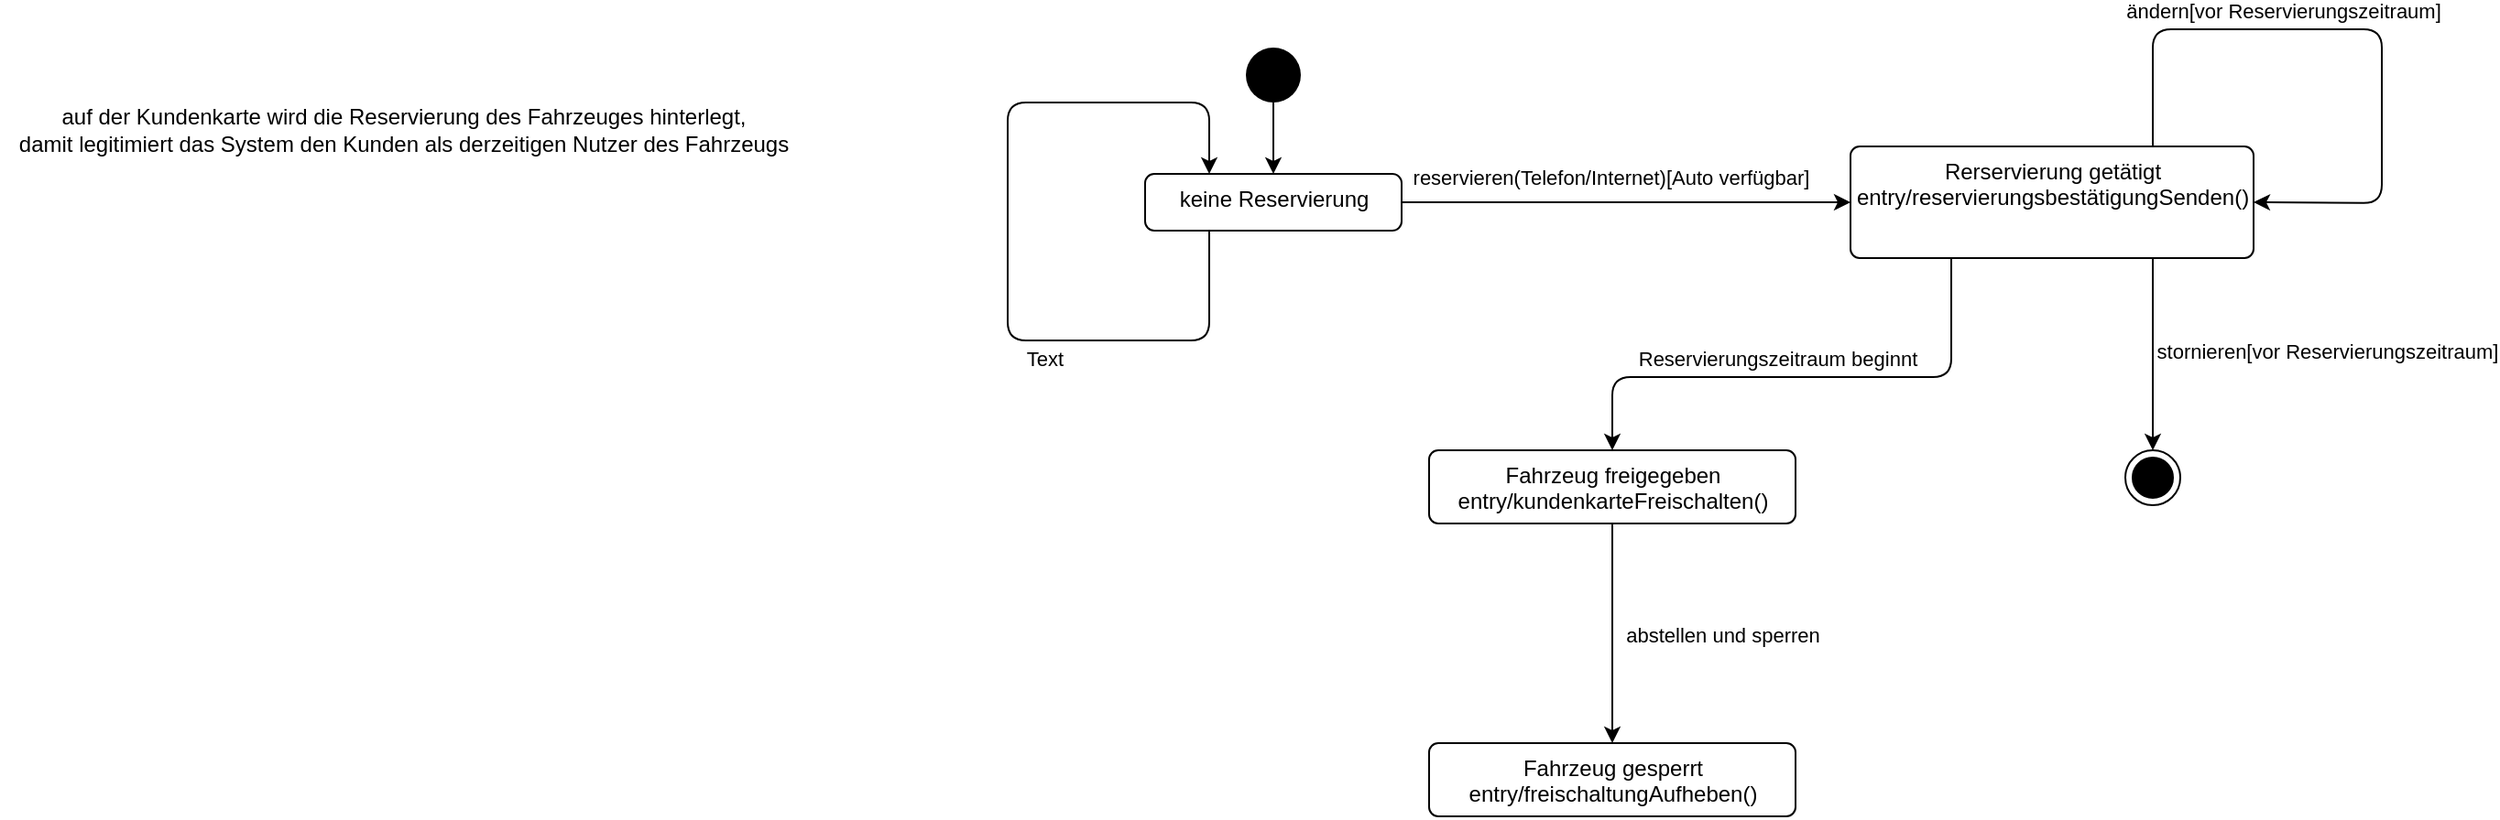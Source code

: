 <mxfile>
    <diagram id="lRWaKhgl6cZIqivEN_aD" name="Page-1">
        <mxGraphModel dx="1878" dy="778" grid="1" gridSize="10" guides="1" tooltips="1" connect="1" arrows="1" fold="1" page="1" pageScale="1" pageWidth="850" pageHeight="1100" math="0" shadow="0">
            <root>
                <mxCell id="0"/>
                <mxCell id="1" parent="0"/>
                <mxCell id="4" style="edgeStyle=none;html=1;exitX=0.5;exitY=1;exitDx=0;exitDy=0;entryX=0.5;entryY=0;entryDx=0;entryDy=0;" edge="1" parent="1" source="2" target="3">
                    <mxGeometry relative="1" as="geometry"/>
                </mxCell>
                <mxCell id="2" value="" style="ellipse;fillColor=#000000;strokeColor=none;" vertex="1" parent="1">
                    <mxGeometry x="70" y="50" width="30" height="30" as="geometry"/>
                </mxCell>
                <mxCell id="6" style="edgeStyle=none;html=1;exitX=1;exitY=0.5;exitDx=0;exitDy=0;entryX=0;entryY=0.5;entryDx=0;entryDy=0;" edge="1" parent="1" source="3" target="5">
                    <mxGeometry relative="1" as="geometry"/>
                </mxCell>
                <mxCell id="7" value="reservieren(Telefon/Internet)[Auto verfügbar]" style="edgeLabel;html=1;align=center;verticalAlign=middle;resizable=0;points=[];" vertex="1" connectable="0" parent="6">
                    <mxGeometry x="-0.477" y="1" relative="1" as="geometry">
                        <mxPoint x="50" y="-13" as="offset"/>
                    </mxGeometry>
                </mxCell>
                <mxCell id="18" style="edgeStyle=none;html=1;exitX=0.25;exitY=1;exitDx=0;exitDy=0;entryX=0.25;entryY=0;entryDx=0;entryDy=0;" edge="1" parent="1" source="3" target="3">
                    <mxGeometry relative="1" as="geometry">
                        <mxPoint x="70" y="90" as="targetPoint"/>
                        <Array as="points">
                            <mxPoint x="50" y="210"/>
                            <mxPoint x="-60" y="210"/>
                            <mxPoint x="-60" y="80"/>
                            <mxPoint x="50" y="80"/>
                        </Array>
                    </mxGeometry>
                </mxCell>
                <mxCell id="19" value="Text" style="edgeLabel;html=1;align=center;verticalAlign=middle;resizable=0;points=[];" vertex="1" connectable="0" parent="18">
                    <mxGeometry x="-0.385" relative="1" as="geometry">
                        <mxPoint x="-12" y="10" as="offset"/>
                    </mxGeometry>
                </mxCell>
                <mxCell id="3" value="keine Reservierung" style="html=1;align=center;verticalAlign=top;rounded=1;absoluteArcSize=1;arcSize=10;dashed=0;" vertex="1" parent="1">
                    <mxGeometry x="15" y="119" width="140" height="31" as="geometry"/>
                </mxCell>
                <mxCell id="8" style="edgeStyle=none;html=1;exitX=0.75;exitY=0;exitDx=0;exitDy=0;entryX=1;entryY=0.5;entryDx=0;entryDy=0;" edge="1" parent="1" source="5" target="5">
                    <mxGeometry relative="1" as="geometry">
                        <mxPoint x="650" y="80" as="targetPoint"/>
                        <Array as="points">
                            <mxPoint x="565" y="40"/>
                            <mxPoint x="690" y="40"/>
                            <mxPoint x="690" y="135"/>
                        </Array>
                    </mxGeometry>
                </mxCell>
                <mxCell id="9" value="ändern[vor Reservierungszeitraum]" style="edgeLabel;html=1;align=center;verticalAlign=middle;resizable=0;points=[];" vertex="1" connectable="0" parent="8">
                    <mxGeometry x="-0.454" y="1" relative="1" as="geometry">
                        <mxPoint x="38" y="-9" as="offset"/>
                    </mxGeometry>
                </mxCell>
                <mxCell id="11" style="edgeStyle=none;html=1;exitX=0.75;exitY=1;exitDx=0;exitDy=0;entryX=0.5;entryY=0;entryDx=0;entryDy=0;" edge="1" parent="1" source="5" target="10">
                    <mxGeometry relative="1" as="geometry"/>
                </mxCell>
                <mxCell id="12" value="stornieren[vor Reservierungszeitraum]" style="edgeLabel;html=1;align=center;verticalAlign=middle;resizable=0;points=[];" vertex="1" connectable="0" parent="11">
                    <mxGeometry x="-0.35" relative="1" as="geometry">
                        <mxPoint x="95" y="17" as="offset"/>
                    </mxGeometry>
                </mxCell>
                <mxCell id="16" style="edgeStyle=none;html=1;exitX=0.25;exitY=1;exitDx=0;exitDy=0;entryX=0.5;entryY=0;entryDx=0;entryDy=0;" edge="1" parent="1" source="5" target="15">
                    <mxGeometry relative="1" as="geometry">
                        <mxPoint x="320" y="230" as="targetPoint"/>
                        <Array as="points">
                            <mxPoint x="455" y="230"/>
                            <mxPoint x="270" y="230"/>
                        </Array>
                    </mxGeometry>
                </mxCell>
                <mxCell id="17" value="Reservierungszeitraum beginnt" style="edgeLabel;html=1;align=center;verticalAlign=middle;resizable=0;points=[];" vertex="1" connectable="0" parent="16">
                    <mxGeometry x="-0.027" relative="1" as="geometry">
                        <mxPoint x="-19" y="-10" as="offset"/>
                    </mxGeometry>
                </mxCell>
                <mxCell id="5" value="Rerservierung getätigt&lt;br&gt;entry/reservierungsbestätigungSenden()" style="html=1;align=center;verticalAlign=top;rounded=1;absoluteArcSize=1;arcSize=10;dashed=0;" vertex="1" parent="1">
                    <mxGeometry x="400" y="104" width="220" height="61" as="geometry"/>
                </mxCell>
                <mxCell id="10" value="" style="ellipse;html=1;shape=endState;fillColor=#000000;strokeColor=#000000;" vertex="1" parent="1">
                    <mxGeometry x="550" y="270" width="30" height="30" as="geometry"/>
                </mxCell>
                <mxCell id="14" value="auf der Kundenkarte wird die Reservierung des Fahrzeuges hinterlegt,&lt;br&gt;damit legitimiert das System den Kunden als derzeitigen Nutzer des Fahrzeugs" style="text;html=1;align=center;verticalAlign=middle;resizable=0;points=[];autosize=1;strokeColor=none;fillColor=none;" vertex="1" parent="1">
                    <mxGeometry x="-610" y="80" width="440" height="30" as="geometry"/>
                </mxCell>
                <mxCell id="21" style="edgeStyle=none;html=1;exitX=0.5;exitY=1;exitDx=0;exitDy=0;entryX=0.5;entryY=0;entryDx=0;entryDy=0;" edge="1" parent="1" source="15" target="20">
                    <mxGeometry relative="1" as="geometry"/>
                </mxCell>
                <mxCell id="22" value="abstellen und sperren" style="edgeLabel;html=1;align=center;verticalAlign=middle;resizable=0;points=[];" vertex="1" connectable="0" parent="21">
                    <mxGeometry x="-0.308" y="1" relative="1" as="geometry">
                        <mxPoint x="59" y="19" as="offset"/>
                    </mxGeometry>
                </mxCell>
                <mxCell id="15" value="Fahrzeug freigegeben&lt;br&gt;entry/kundenkarteFreischalten()" style="html=1;align=center;verticalAlign=top;rounded=1;absoluteArcSize=1;arcSize=10;dashed=0;" vertex="1" parent="1">
                    <mxGeometry x="170" y="270" width="200" height="40" as="geometry"/>
                </mxCell>
                <mxCell id="20" value="Fahrzeug gesperrt&lt;br&gt;entry/freischaltungAufheben()" style="html=1;align=center;verticalAlign=top;rounded=1;absoluteArcSize=1;arcSize=10;dashed=0;" vertex="1" parent="1">
                    <mxGeometry x="170" y="430" width="200" height="40" as="geometry"/>
                </mxCell>
            </root>
        </mxGraphModel>
    </diagram>
</mxfile>